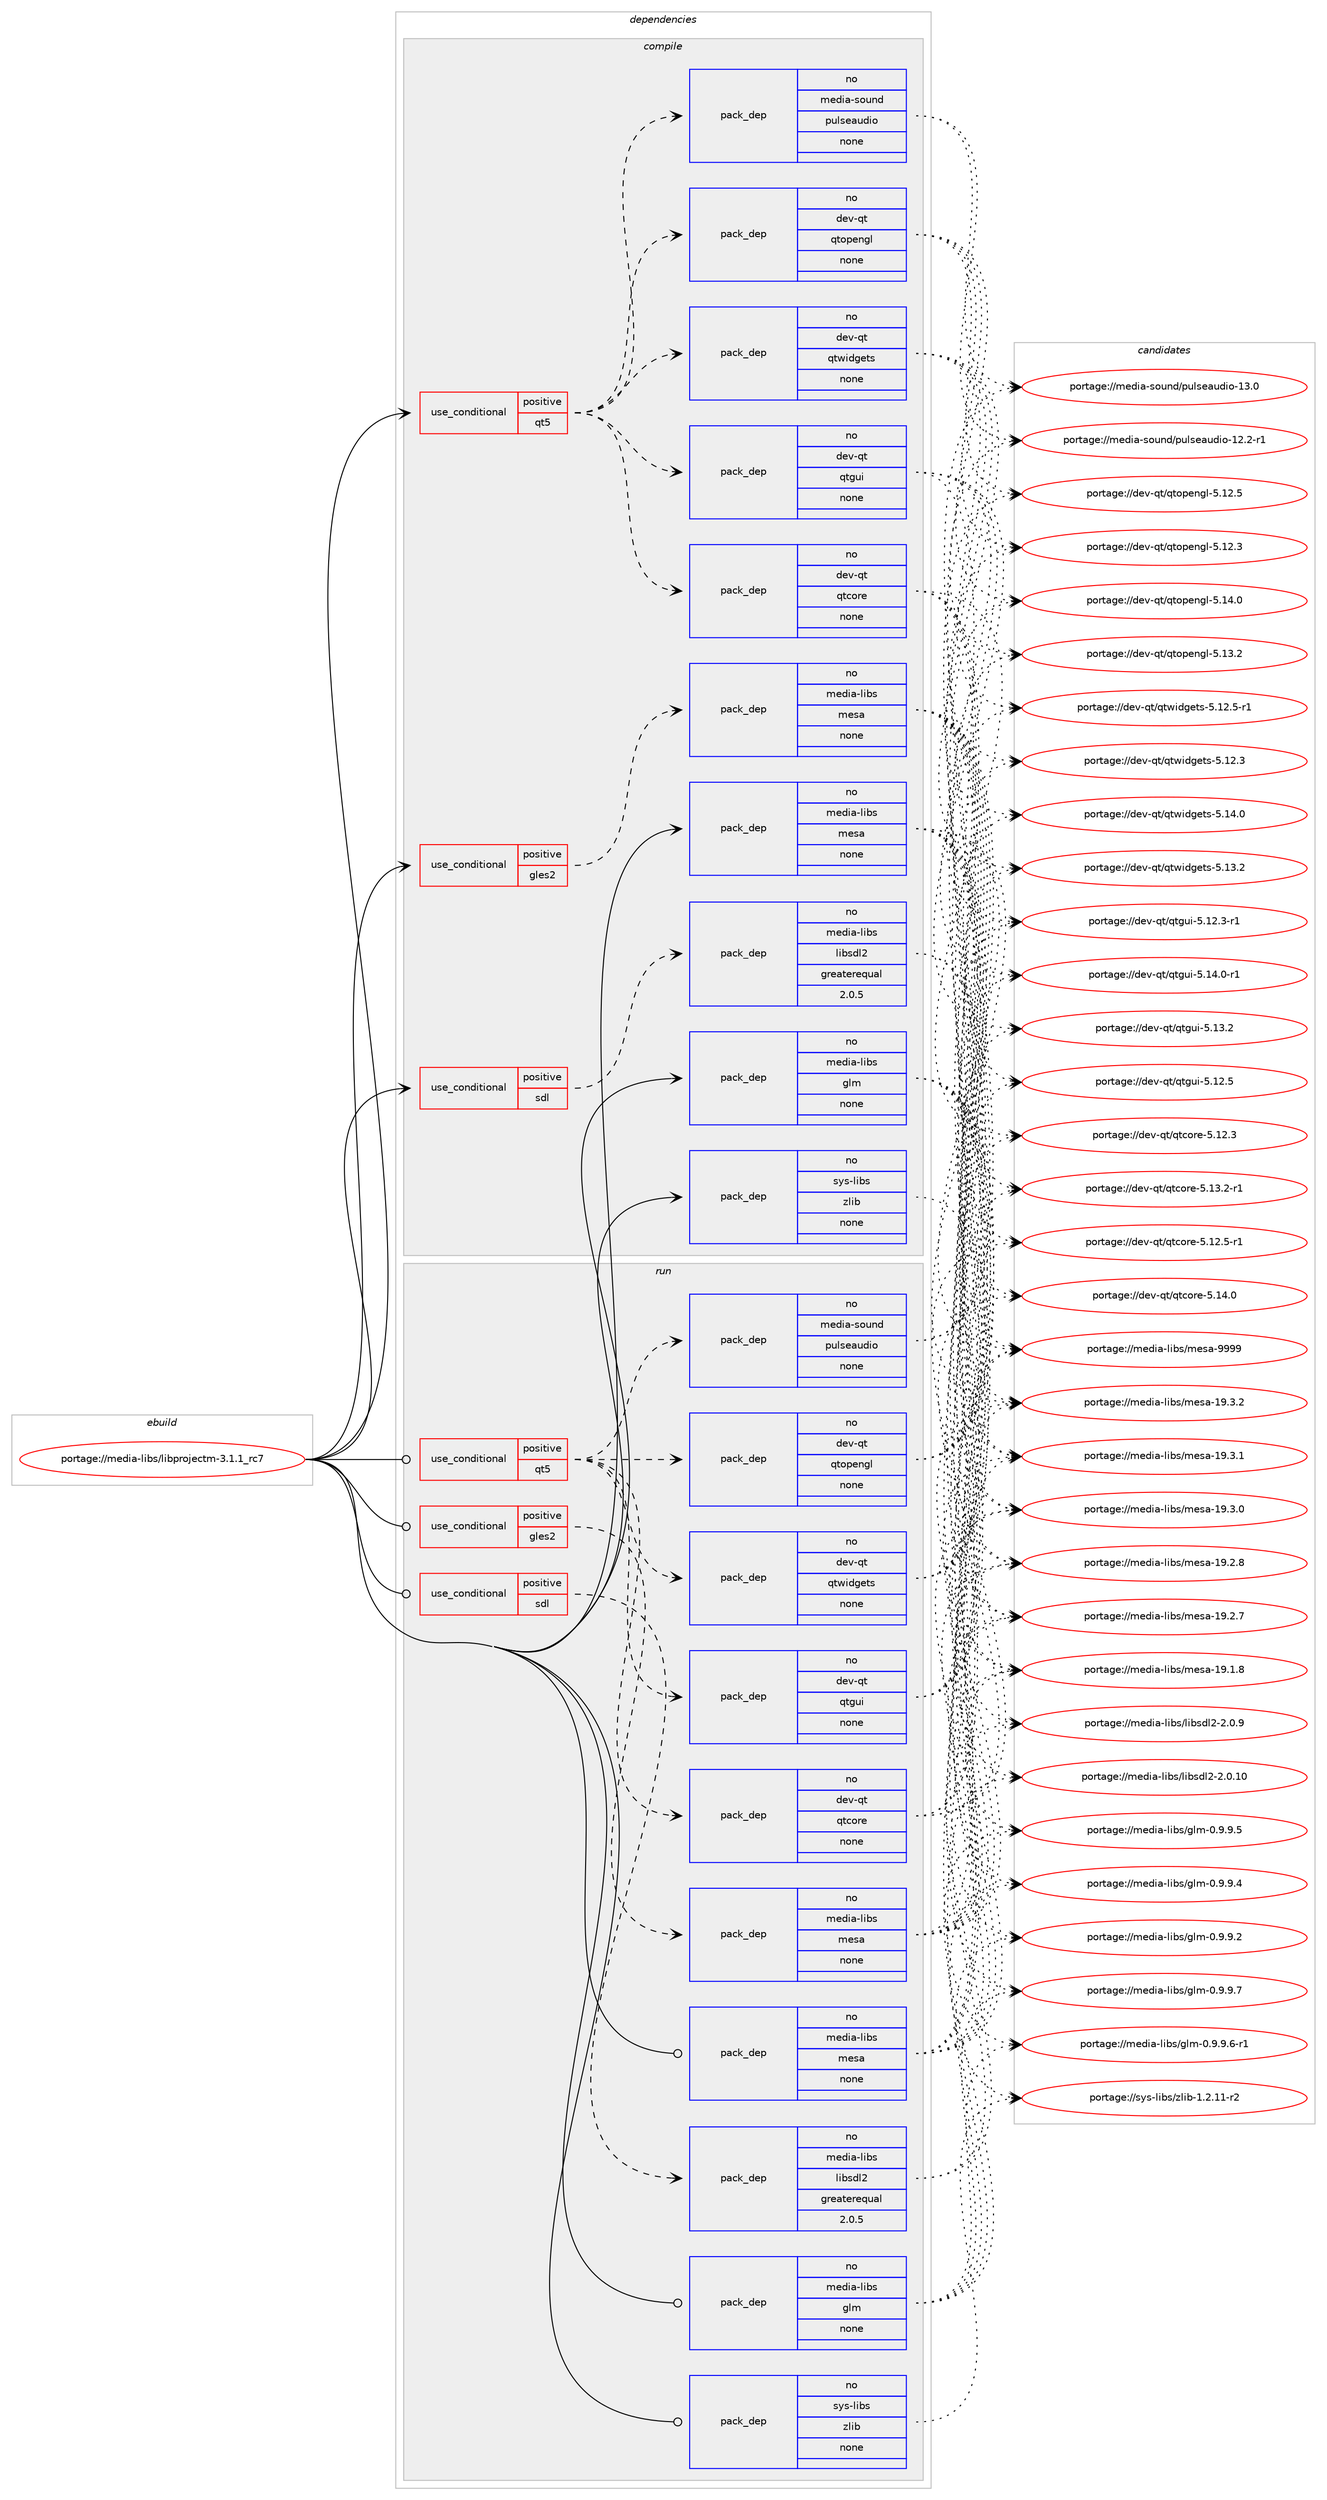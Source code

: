 digraph prolog {

# *************
# Graph options
# *************

newrank=true;
concentrate=true;
compound=true;
graph [rankdir=LR,fontname=Helvetica,fontsize=10,ranksep=1.5];#, ranksep=2.5, nodesep=0.2];
edge  [arrowhead=vee];
node  [fontname=Helvetica,fontsize=10];

# **********
# The ebuild
# **********

subgraph cluster_leftcol {
color=gray;
rank=same;
label=<<i>ebuild</i>>;
id [label="portage://media-libs/libprojectm-3.1.1_rc7", color=red, width=4, href="../media-libs/libprojectm-3.1.1_rc7.svg"];
}

# ****************
# The dependencies
# ****************

subgraph cluster_midcol {
color=gray;
label=<<i>dependencies</i>>;
subgraph cluster_compile {
fillcolor="#eeeeee";
style=filled;
label=<<i>compile</i>>;
subgraph cond48042 {
dependency210477 [label=<<TABLE BORDER="0" CELLBORDER="1" CELLSPACING="0" CELLPADDING="4"><TR><TD ROWSPAN="3" CELLPADDING="10">use_conditional</TD></TR><TR><TD>positive</TD></TR><TR><TD>gles2</TD></TR></TABLE>>, shape=none, color=red];
subgraph pack159175 {
dependency210478 [label=<<TABLE BORDER="0" CELLBORDER="1" CELLSPACING="0" CELLPADDING="4" WIDTH="220"><TR><TD ROWSPAN="6" CELLPADDING="30">pack_dep</TD></TR><TR><TD WIDTH="110">no</TD></TR><TR><TD>media-libs</TD></TR><TR><TD>mesa</TD></TR><TR><TD>none</TD></TR><TR><TD></TD></TR></TABLE>>, shape=none, color=blue];
}
dependency210477:e -> dependency210478:w [weight=20,style="dashed",arrowhead="vee"];
}
id:e -> dependency210477:w [weight=20,style="solid",arrowhead="vee"];
subgraph cond48043 {
dependency210479 [label=<<TABLE BORDER="0" CELLBORDER="1" CELLSPACING="0" CELLPADDING="4"><TR><TD ROWSPAN="3" CELLPADDING="10">use_conditional</TD></TR><TR><TD>positive</TD></TR><TR><TD>qt5</TD></TR></TABLE>>, shape=none, color=red];
subgraph pack159176 {
dependency210480 [label=<<TABLE BORDER="0" CELLBORDER="1" CELLSPACING="0" CELLPADDING="4" WIDTH="220"><TR><TD ROWSPAN="6" CELLPADDING="30">pack_dep</TD></TR><TR><TD WIDTH="110">no</TD></TR><TR><TD>dev-qt</TD></TR><TR><TD>qtcore</TD></TR><TR><TD>none</TD></TR><TR><TD></TD></TR></TABLE>>, shape=none, color=blue];
}
dependency210479:e -> dependency210480:w [weight=20,style="dashed",arrowhead="vee"];
subgraph pack159177 {
dependency210481 [label=<<TABLE BORDER="0" CELLBORDER="1" CELLSPACING="0" CELLPADDING="4" WIDTH="220"><TR><TD ROWSPAN="6" CELLPADDING="30">pack_dep</TD></TR><TR><TD WIDTH="110">no</TD></TR><TR><TD>dev-qt</TD></TR><TR><TD>qtgui</TD></TR><TR><TD>none</TD></TR><TR><TD></TD></TR></TABLE>>, shape=none, color=blue];
}
dependency210479:e -> dependency210481:w [weight=20,style="dashed",arrowhead="vee"];
subgraph pack159178 {
dependency210482 [label=<<TABLE BORDER="0" CELLBORDER="1" CELLSPACING="0" CELLPADDING="4" WIDTH="220"><TR><TD ROWSPAN="6" CELLPADDING="30">pack_dep</TD></TR><TR><TD WIDTH="110">no</TD></TR><TR><TD>dev-qt</TD></TR><TR><TD>qtwidgets</TD></TR><TR><TD>none</TD></TR><TR><TD></TD></TR></TABLE>>, shape=none, color=blue];
}
dependency210479:e -> dependency210482:w [weight=20,style="dashed",arrowhead="vee"];
subgraph pack159179 {
dependency210483 [label=<<TABLE BORDER="0" CELLBORDER="1" CELLSPACING="0" CELLPADDING="4" WIDTH="220"><TR><TD ROWSPAN="6" CELLPADDING="30">pack_dep</TD></TR><TR><TD WIDTH="110">no</TD></TR><TR><TD>dev-qt</TD></TR><TR><TD>qtopengl</TD></TR><TR><TD>none</TD></TR><TR><TD></TD></TR></TABLE>>, shape=none, color=blue];
}
dependency210479:e -> dependency210483:w [weight=20,style="dashed",arrowhead="vee"];
subgraph pack159180 {
dependency210484 [label=<<TABLE BORDER="0" CELLBORDER="1" CELLSPACING="0" CELLPADDING="4" WIDTH="220"><TR><TD ROWSPAN="6" CELLPADDING="30">pack_dep</TD></TR><TR><TD WIDTH="110">no</TD></TR><TR><TD>media-sound</TD></TR><TR><TD>pulseaudio</TD></TR><TR><TD>none</TD></TR><TR><TD></TD></TR></TABLE>>, shape=none, color=blue];
}
dependency210479:e -> dependency210484:w [weight=20,style="dashed",arrowhead="vee"];
}
id:e -> dependency210479:w [weight=20,style="solid",arrowhead="vee"];
subgraph cond48044 {
dependency210485 [label=<<TABLE BORDER="0" CELLBORDER="1" CELLSPACING="0" CELLPADDING="4"><TR><TD ROWSPAN="3" CELLPADDING="10">use_conditional</TD></TR><TR><TD>positive</TD></TR><TR><TD>sdl</TD></TR></TABLE>>, shape=none, color=red];
subgraph pack159181 {
dependency210486 [label=<<TABLE BORDER="0" CELLBORDER="1" CELLSPACING="0" CELLPADDING="4" WIDTH="220"><TR><TD ROWSPAN="6" CELLPADDING="30">pack_dep</TD></TR><TR><TD WIDTH="110">no</TD></TR><TR><TD>media-libs</TD></TR><TR><TD>libsdl2</TD></TR><TR><TD>greaterequal</TD></TR><TR><TD>2.0.5</TD></TR></TABLE>>, shape=none, color=blue];
}
dependency210485:e -> dependency210486:w [weight=20,style="dashed",arrowhead="vee"];
}
id:e -> dependency210485:w [weight=20,style="solid",arrowhead="vee"];
subgraph pack159182 {
dependency210487 [label=<<TABLE BORDER="0" CELLBORDER="1" CELLSPACING="0" CELLPADDING="4" WIDTH="220"><TR><TD ROWSPAN="6" CELLPADDING="30">pack_dep</TD></TR><TR><TD WIDTH="110">no</TD></TR><TR><TD>media-libs</TD></TR><TR><TD>glm</TD></TR><TR><TD>none</TD></TR><TR><TD></TD></TR></TABLE>>, shape=none, color=blue];
}
id:e -> dependency210487:w [weight=20,style="solid",arrowhead="vee"];
subgraph pack159183 {
dependency210488 [label=<<TABLE BORDER="0" CELLBORDER="1" CELLSPACING="0" CELLPADDING="4" WIDTH="220"><TR><TD ROWSPAN="6" CELLPADDING="30">pack_dep</TD></TR><TR><TD WIDTH="110">no</TD></TR><TR><TD>media-libs</TD></TR><TR><TD>mesa</TD></TR><TR><TD>none</TD></TR><TR><TD></TD></TR></TABLE>>, shape=none, color=blue];
}
id:e -> dependency210488:w [weight=20,style="solid",arrowhead="vee"];
subgraph pack159184 {
dependency210489 [label=<<TABLE BORDER="0" CELLBORDER="1" CELLSPACING="0" CELLPADDING="4" WIDTH="220"><TR><TD ROWSPAN="6" CELLPADDING="30">pack_dep</TD></TR><TR><TD WIDTH="110">no</TD></TR><TR><TD>sys-libs</TD></TR><TR><TD>zlib</TD></TR><TR><TD>none</TD></TR><TR><TD></TD></TR></TABLE>>, shape=none, color=blue];
}
id:e -> dependency210489:w [weight=20,style="solid",arrowhead="vee"];
}
subgraph cluster_compileandrun {
fillcolor="#eeeeee";
style=filled;
label=<<i>compile and run</i>>;
}
subgraph cluster_run {
fillcolor="#eeeeee";
style=filled;
label=<<i>run</i>>;
subgraph cond48045 {
dependency210490 [label=<<TABLE BORDER="0" CELLBORDER="1" CELLSPACING="0" CELLPADDING="4"><TR><TD ROWSPAN="3" CELLPADDING="10">use_conditional</TD></TR><TR><TD>positive</TD></TR><TR><TD>gles2</TD></TR></TABLE>>, shape=none, color=red];
subgraph pack159185 {
dependency210491 [label=<<TABLE BORDER="0" CELLBORDER="1" CELLSPACING="0" CELLPADDING="4" WIDTH="220"><TR><TD ROWSPAN="6" CELLPADDING="30">pack_dep</TD></TR><TR><TD WIDTH="110">no</TD></TR><TR><TD>media-libs</TD></TR><TR><TD>mesa</TD></TR><TR><TD>none</TD></TR><TR><TD></TD></TR></TABLE>>, shape=none, color=blue];
}
dependency210490:e -> dependency210491:w [weight=20,style="dashed",arrowhead="vee"];
}
id:e -> dependency210490:w [weight=20,style="solid",arrowhead="odot"];
subgraph cond48046 {
dependency210492 [label=<<TABLE BORDER="0" CELLBORDER="1" CELLSPACING="0" CELLPADDING="4"><TR><TD ROWSPAN="3" CELLPADDING="10">use_conditional</TD></TR><TR><TD>positive</TD></TR><TR><TD>qt5</TD></TR></TABLE>>, shape=none, color=red];
subgraph pack159186 {
dependency210493 [label=<<TABLE BORDER="0" CELLBORDER="1" CELLSPACING="0" CELLPADDING="4" WIDTH="220"><TR><TD ROWSPAN="6" CELLPADDING="30">pack_dep</TD></TR><TR><TD WIDTH="110">no</TD></TR><TR><TD>dev-qt</TD></TR><TR><TD>qtcore</TD></TR><TR><TD>none</TD></TR><TR><TD></TD></TR></TABLE>>, shape=none, color=blue];
}
dependency210492:e -> dependency210493:w [weight=20,style="dashed",arrowhead="vee"];
subgraph pack159187 {
dependency210494 [label=<<TABLE BORDER="0" CELLBORDER="1" CELLSPACING="0" CELLPADDING="4" WIDTH="220"><TR><TD ROWSPAN="6" CELLPADDING="30">pack_dep</TD></TR><TR><TD WIDTH="110">no</TD></TR><TR><TD>dev-qt</TD></TR><TR><TD>qtgui</TD></TR><TR><TD>none</TD></TR><TR><TD></TD></TR></TABLE>>, shape=none, color=blue];
}
dependency210492:e -> dependency210494:w [weight=20,style="dashed",arrowhead="vee"];
subgraph pack159188 {
dependency210495 [label=<<TABLE BORDER="0" CELLBORDER="1" CELLSPACING="0" CELLPADDING="4" WIDTH="220"><TR><TD ROWSPAN="6" CELLPADDING="30">pack_dep</TD></TR><TR><TD WIDTH="110">no</TD></TR><TR><TD>dev-qt</TD></TR><TR><TD>qtwidgets</TD></TR><TR><TD>none</TD></TR><TR><TD></TD></TR></TABLE>>, shape=none, color=blue];
}
dependency210492:e -> dependency210495:w [weight=20,style="dashed",arrowhead="vee"];
subgraph pack159189 {
dependency210496 [label=<<TABLE BORDER="0" CELLBORDER="1" CELLSPACING="0" CELLPADDING="4" WIDTH="220"><TR><TD ROWSPAN="6" CELLPADDING="30">pack_dep</TD></TR><TR><TD WIDTH="110">no</TD></TR><TR><TD>dev-qt</TD></TR><TR><TD>qtopengl</TD></TR><TR><TD>none</TD></TR><TR><TD></TD></TR></TABLE>>, shape=none, color=blue];
}
dependency210492:e -> dependency210496:w [weight=20,style="dashed",arrowhead="vee"];
subgraph pack159190 {
dependency210497 [label=<<TABLE BORDER="0" CELLBORDER="1" CELLSPACING="0" CELLPADDING="4" WIDTH="220"><TR><TD ROWSPAN="6" CELLPADDING="30">pack_dep</TD></TR><TR><TD WIDTH="110">no</TD></TR><TR><TD>media-sound</TD></TR><TR><TD>pulseaudio</TD></TR><TR><TD>none</TD></TR><TR><TD></TD></TR></TABLE>>, shape=none, color=blue];
}
dependency210492:e -> dependency210497:w [weight=20,style="dashed",arrowhead="vee"];
}
id:e -> dependency210492:w [weight=20,style="solid",arrowhead="odot"];
subgraph cond48047 {
dependency210498 [label=<<TABLE BORDER="0" CELLBORDER="1" CELLSPACING="0" CELLPADDING="4"><TR><TD ROWSPAN="3" CELLPADDING="10">use_conditional</TD></TR><TR><TD>positive</TD></TR><TR><TD>sdl</TD></TR></TABLE>>, shape=none, color=red];
subgraph pack159191 {
dependency210499 [label=<<TABLE BORDER="0" CELLBORDER="1" CELLSPACING="0" CELLPADDING="4" WIDTH="220"><TR><TD ROWSPAN="6" CELLPADDING="30">pack_dep</TD></TR><TR><TD WIDTH="110">no</TD></TR><TR><TD>media-libs</TD></TR><TR><TD>libsdl2</TD></TR><TR><TD>greaterequal</TD></TR><TR><TD>2.0.5</TD></TR></TABLE>>, shape=none, color=blue];
}
dependency210498:e -> dependency210499:w [weight=20,style="dashed",arrowhead="vee"];
}
id:e -> dependency210498:w [weight=20,style="solid",arrowhead="odot"];
subgraph pack159192 {
dependency210500 [label=<<TABLE BORDER="0" CELLBORDER="1" CELLSPACING="0" CELLPADDING="4" WIDTH="220"><TR><TD ROWSPAN="6" CELLPADDING="30">pack_dep</TD></TR><TR><TD WIDTH="110">no</TD></TR><TR><TD>media-libs</TD></TR><TR><TD>glm</TD></TR><TR><TD>none</TD></TR><TR><TD></TD></TR></TABLE>>, shape=none, color=blue];
}
id:e -> dependency210500:w [weight=20,style="solid",arrowhead="odot"];
subgraph pack159193 {
dependency210501 [label=<<TABLE BORDER="0" CELLBORDER="1" CELLSPACING="0" CELLPADDING="4" WIDTH="220"><TR><TD ROWSPAN="6" CELLPADDING="30">pack_dep</TD></TR><TR><TD WIDTH="110">no</TD></TR><TR><TD>media-libs</TD></TR><TR><TD>mesa</TD></TR><TR><TD>none</TD></TR><TR><TD></TD></TR></TABLE>>, shape=none, color=blue];
}
id:e -> dependency210501:w [weight=20,style="solid",arrowhead="odot"];
subgraph pack159194 {
dependency210502 [label=<<TABLE BORDER="0" CELLBORDER="1" CELLSPACING="0" CELLPADDING="4" WIDTH="220"><TR><TD ROWSPAN="6" CELLPADDING="30">pack_dep</TD></TR><TR><TD WIDTH="110">no</TD></TR><TR><TD>sys-libs</TD></TR><TR><TD>zlib</TD></TR><TR><TD>none</TD></TR><TR><TD></TD></TR></TABLE>>, shape=none, color=blue];
}
id:e -> dependency210502:w [weight=20,style="solid",arrowhead="odot"];
}
}

# **************
# The candidates
# **************

subgraph cluster_choices {
rank=same;
color=gray;
label=<<i>candidates</i>>;

subgraph choice159175 {
color=black;
nodesep=1;
choice10910110010597451081059811547109101115974557575757 [label="portage://media-libs/mesa-9999", color=red, width=4,href="../media-libs/mesa-9999.svg"];
choice109101100105974510810598115471091011159745495746514650 [label="portage://media-libs/mesa-19.3.2", color=red, width=4,href="../media-libs/mesa-19.3.2.svg"];
choice109101100105974510810598115471091011159745495746514649 [label="portage://media-libs/mesa-19.3.1", color=red, width=4,href="../media-libs/mesa-19.3.1.svg"];
choice109101100105974510810598115471091011159745495746514648 [label="portage://media-libs/mesa-19.3.0", color=red, width=4,href="../media-libs/mesa-19.3.0.svg"];
choice109101100105974510810598115471091011159745495746504656 [label="portage://media-libs/mesa-19.2.8", color=red, width=4,href="../media-libs/mesa-19.2.8.svg"];
choice109101100105974510810598115471091011159745495746504655 [label="portage://media-libs/mesa-19.2.7", color=red, width=4,href="../media-libs/mesa-19.2.7.svg"];
choice109101100105974510810598115471091011159745495746494656 [label="portage://media-libs/mesa-19.1.8", color=red, width=4,href="../media-libs/mesa-19.1.8.svg"];
dependency210478:e -> choice10910110010597451081059811547109101115974557575757:w [style=dotted,weight="100"];
dependency210478:e -> choice109101100105974510810598115471091011159745495746514650:w [style=dotted,weight="100"];
dependency210478:e -> choice109101100105974510810598115471091011159745495746514649:w [style=dotted,weight="100"];
dependency210478:e -> choice109101100105974510810598115471091011159745495746514648:w [style=dotted,weight="100"];
dependency210478:e -> choice109101100105974510810598115471091011159745495746504656:w [style=dotted,weight="100"];
dependency210478:e -> choice109101100105974510810598115471091011159745495746504655:w [style=dotted,weight="100"];
dependency210478:e -> choice109101100105974510810598115471091011159745495746494656:w [style=dotted,weight="100"];
}
subgraph choice159176 {
color=black;
nodesep=1;
choice10010111845113116471131169911111410145534649524648 [label="portage://dev-qt/qtcore-5.14.0", color=red, width=4,href="../dev-qt/qtcore-5.14.0.svg"];
choice100101118451131164711311699111114101455346495146504511449 [label="portage://dev-qt/qtcore-5.13.2-r1", color=red, width=4,href="../dev-qt/qtcore-5.13.2-r1.svg"];
choice100101118451131164711311699111114101455346495046534511449 [label="portage://dev-qt/qtcore-5.12.5-r1", color=red, width=4,href="../dev-qt/qtcore-5.12.5-r1.svg"];
choice10010111845113116471131169911111410145534649504651 [label="portage://dev-qt/qtcore-5.12.3", color=red, width=4,href="../dev-qt/qtcore-5.12.3.svg"];
dependency210480:e -> choice10010111845113116471131169911111410145534649524648:w [style=dotted,weight="100"];
dependency210480:e -> choice100101118451131164711311699111114101455346495146504511449:w [style=dotted,weight="100"];
dependency210480:e -> choice100101118451131164711311699111114101455346495046534511449:w [style=dotted,weight="100"];
dependency210480:e -> choice10010111845113116471131169911111410145534649504651:w [style=dotted,weight="100"];
}
subgraph choice159177 {
color=black;
nodesep=1;
choice1001011184511311647113116103117105455346495246484511449 [label="portage://dev-qt/qtgui-5.14.0-r1", color=red, width=4,href="../dev-qt/qtgui-5.14.0-r1.svg"];
choice100101118451131164711311610311710545534649514650 [label="portage://dev-qt/qtgui-5.13.2", color=red, width=4,href="../dev-qt/qtgui-5.13.2.svg"];
choice100101118451131164711311610311710545534649504653 [label="portage://dev-qt/qtgui-5.12.5", color=red, width=4,href="../dev-qt/qtgui-5.12.5.svg"];
choice1001011184511311647113116103117105455346495046514511449 [label="portage://dev-qt/qtgui-5.12.3-r1", color=red, width=4,href="../dev-qt/qtgui-5.12.3-r1.svg"];
dependency210481:e -> choice1001011184511311647113116103117105455346495246484511449:w [style=dotted,weight="100"];
dependency210481:e -> choice100101118451131164711311610311710545534649514650:w [style=dotted,weight="100"];
dependency210481:e -> choice100101118451131164711311610311710545534649504653:w [style=dotted,weight="100"];
dependency210481:e -> choice1001011184511311647113116103117105455346495046514511449:w [style=dotted,weight="100"];
}
subgraph choice159178 {
color=black;
nodesep=1;
choice100101118451131164711311611910510010310111611545534649524648 [label="portage://dev-qt/qtwidgets-5.14.0", color=red, width=4,href="../dev-qt/qtwidgets-5.14.0.svg"];
choice100101118451131164711311611910510010310111611545534649514650 [label="portage://dev-qt/qtwidgets-5.13.2", color=red, width=4,href="../dev-qt/qtwidgets-5.13.2.svg"];
choice1001011184511311647113116119105100103101116115455346495046534511449 [label="portage://dev-qt/qtwidgets-5.12.5-r1", color=red, width=4,href="../dev-qt/qtwidgets-5.12.5-r1.svg"];
choice100101118451131164711311611910510010310111611545534649504651 [label="portage://dev-qt/qtwidgets-5.12.3", color=red, width=4,href="../dev-qt/qtwidgets-5.12.3.svg"];
dependency210482:e -> choice100101118451131164711311611910510010310111611545534649524648:w [style=dotted,weight="100"];
dependency210482:e -> choice100101118451131164711311611910510010310111611545534649514650:w [style=dotted,weight="100"];
dependency210482:e -> choice1001011184511311647113116119105100103101116115455346495046534511449:w [style=dotted,weight="100"];
dependency210482:e -> choice100101118451131164711311611910510010310111611545534649504651:w [style=dotted,weight="100"];
}
subgraph choice159179 {
color=black;
nodesep=1;
choice100101118451131164711311611111210111010310845534649524648 [label="portage://dev-qt/qtopengl-5.14.0", color=red, width=4,href="../dev-qt/qtopengl-5.14.0.svg"];
choice100101118451131164711311611111210111010310845534649514650 [label="portage://dev-qt/qtopengl-5.13.2", color=red, width=4,href="../dev-qt/qtopengl-5.13.2.svg"];
choice100101118451131164711311611111210111010310845534649504653 [label="portage://dev-qt/qtopengl-5.12.5", color=red, width=4,href="../dev-qt/qtopengl-5.12.5.svg"];
choice100101118451131164711311611111210111010310845534649504651 [label="portage://dev-qt/qtopengl-5.12.3", color=red, width=4,href="../dev-qt/qtopengl-5.12.3.svg"];
dependency210483:e -> choice100101118451131164711311611111210111010310845534649524648:w [style=dotted,weight="100"];
dependency210483:e -> choice100101118451131164711311611111210111010310845534649514650:w [style=dotted,weight="100"];
dependency210483:e -> choice100101118451131164711311611111210111010310845534649504653:w [style=dotted,weight="100"];
dependency210483:e -> choice100101118451131164711311611111210111010310845534649504651:w [style=dotted,weight="100"];
}
subgraph choice159180 {
color=black;
nodesep=1;
choice109101100105974511511111711010047112117108115101971171001051114549514648 [label="portage://media-sound/pulseaudio-13.0", color=red, width=4,href="../media-sound/pulseaudio-13.0.svg"];
choice1091011001059745115111117110100471121171081151019711710010511145495046504511449 [label="portage://media-sound/pulseaudio-12.2-r1", color=red, width=4,href="../media-sound/pulseaudio-12.2-r1.svg"];
dependency210484:e -> choice109101100105974511511111711010047112117108115101971171001051114549514648:w [style=dotted,weight="100"];
dependency210484:e -> choice1091011001059745115111117110100471121171081151019711710010511145495046504511449:w [style=dotted,weight="100"];
}
subgraph choice159181 {
color=black;
nodesep=1;
choice109101100105974510810598115471081059811510010850455046484657 [label="portage://media-libs/libsdl2-2.0.9", color=red, width=4,href="../media-libs/libsdl2-2.0.9.svg"];
choice10910110010597451081059811547108105981151001085045504648464948 [label="portage://media-libs/libsdl2-2.0.10", color=red, width=4,href="../media-libs/libsdl2-2.0.10.svg"];
dependency210486:e -> choice109101100105974510810598115471081059811510010850455046484657:w [style=dotted,weight="100"];
dependency210486:e -> choice10910110010597451081059811547108105981151001085045504648464948:w [style=dotted,weight="100"];
}
subgraph choice159182 {
color=black;
nodesep=1;
choice109101100105974510810598115471031081094548465746574655 [label="portage://media-libs/glm-0.9.9.7", color=red, width=4,href="../media-libs/glm-0.9.9.7.svg"];
choice1091011001059745108105981154710310810945484657465746544511449 [label="portage://media-libs/glm-0.9.9.6-r1", color=red, width=4,href="../media-libs/glm-0.9.9.6-r1.svg"];
choice109101100105974510810598115471031081094548465746574653 [label="portage://media-libs/glm-0.9.9.5", color=red, width=4,href="../media-libs/glm-0.9.9.5.svg"];
choice109101100105974510810598115471031081094548465746574652 [label="portage://media-libs/glm-0.9.9.4", color=red, width=4,href="../media-libs/glm-0.9.9.4.svg"];
choice109101100105974510810598115471031081094548465746574650 [label="portage://media-libs/glm-0.9.9.2", color=red, width=4,href="../media-libs/glm-0.9.9.2.svg"];
dependency210487:e -> choice109101100105974510810598115471031081094548465746574655:w [style=dotted,weight="100"];
dependency210487:e -> choice1091011001059745108105981154710310810945484657465746544511449:w [style=dotted,weight="100"];
dependency210487:e -> choice109101100105974510810598115471031081094548465746574653:w [style=dotted,weight="100"];
dependency210487:e -> choice109101100105974510810598115471031081094548465746574652:w [style=dotted,weight="100"];
dependency210487:e -> choice109101100105974510810598115471031081094548465746574650:w [style=dotted,weight="100"];
}
subgraph choice159183 {
color=black;
nodesep=1;
choice10910110010597451081059811547109101115974557575757 [label="portage://media-libs/mesa-9999", color=red, width=4,href="../media-libs/mesa-9999.svg"];
choice109101100105974510810598115471091011159745495746514650 [label="portage://media-libs/mesa-19.3.2", color=red, width=4,href="../media-libs/mesa-19.3.2.svg"];
choice109101100105974510810598115471091011159745495746514649 [label="portage://media-libs/mesa-19.3.1", color=red, width=4,href="../media-libs/mesa-19.3.1.svg"];
choice109101100105974510810598115471091011159745495746514648 [label="portage://media-libs/mesa-19.3.0", color=red, width=4,href="../media-libs/mesa-19.3.0.svg"];
choice109101100105974510810598115471091011159745495746504656 [label="portage://media-libs/mesa-19.2.8", color=red, width=4,href="../media-libs/mesa-19.2.8.svg"];
choice109101100105974510810598115471091011159745495746504655 [label="portage://media-libs/mesa-19.2.7", color=red, width=4,href="../media-libs/mesa-19.2.7.svg"];
choice109101100105974510810598115471091011159745495746494656 [label="portage://media-libs/mesa-19.1.8", color=red, width=4,href="../media-libs/mesa-19.1.8.svg"];
dependency210488:e -> choice10910110010597451081059811547109101115974557575757:w [style=dotted,weight="100"];
dependency210488:e -> choice109101100105974510810598115471091011159745495746514650:w [style=dotted,weight="100"];
dependency210488:e -> choice109101100105974510810598115471091011159745495746514649:w [style=dotted,weight="100"];
dependency210488:e -> choice109101100105974510810598115471091011159745495746514648:w [style=dotted,weight="100"];
dependency210488:e -> choice109101100105974510810598115471091011159745495746504656:w [style=dotted,weight="100"];
dependency210488:e -> choice109101100105974510810598115471091011159745495746504655:w [style=dotted,weight="100"];
dependency210488:e -> choice109101100105974510810598115471091011159745495746494656:w [style=dotted,weight="100"];
}
subgraph choice159184 {
color=black;
nodesep=1;
choice11512111545108105981154712210810598454946504649494511450 [label="portage://sys-libs/zlib-1.2.11-r2", color=red, width=4,href="../sys-libs/zlib-1.2.11-r2.svg"];
dependency210489:e -> choice11512111545108105981154712210810598454946504649494511450:w [style=dotted,weight="100"];
}
subgraph choice159185 {
color=black;
nodesep=1;
choice10910110010597451081059811547109101115974557575757 [label="portage://media-libs/mesa-9999", color=red, width=4,href="../media-libs/mesa-9999.svg"];
choice109101100105974510810598115471091011159745495746514650 [label="portage://media-libs/mesa-19.3.2", color=red, width=4,href="../media-libs/mesa-19.3.2.svg"];
choice109101100105974510810598115471091011159745495746514649 [label="portage://media-libs/mesa-19.3.1", color=red, width=4,href="../media-libs/mesa-19.3.1.svg"];
choice109101100105974510810598115471091011159745495746514648 [label="portage://media-libs/mesa-19.3.0", color=red, width=4,href="../media-libs/mesa-19.3.0.svg"];
choice109101100105974510810598115471091011159745495746504656 [label="portage://media-libs/mesa-19.2.8", color=red, width=4,href="../media-libs/mesa-19.2.8.svg"];
choice109101100105974510810598115471091011159745495746504655 [label="portage://media-libs/mesa-19.2.7", color=red, width=4,href="../media-libs/mesa-19.2.7.svg"];
choice109101100105974510810598115471091011159745495746494656 [label="portage://media-libs/mesa-19.1.8", color=red, width=4,href="../media-libs/mesa-19.1.8.svg"];
dependency210491:e -> choice10910110010597451081059811547109101115974557575757:w [style=dotted,weight="100"];
dependency210491:e -> choice109101100105974510810598115471091011159745495746514650:w [style=dotted,weight="100"];
dependency210491:e -> choice109101100105974510810598115471091011159745495746514649:w [style=dotted,weight="100"];
dependency210491:e -> choice109101100105974510810598115471091011159745495746514648:w [style=dotted,weight="100"];
dependency210491:e -> choice109101100105974510810598115471091011159745495746504656:w [style=dotted,weight="100"];
dependency210491:e -> choice109101100105974510810598115471091011159745495746504655:w [style=dotted,weight="100"];
dependency210491:e -> choice109101100105974510810598115471091011159745495746494656:w [style=dotted,weight="100"];
}
subgraph choice159186 {
color=black;
nodesep=1;
choice10010111845113116471131169911111410145534649524648 [label="portage://dev-qt/qtcore-5.14.0", color=red, width=4,href="../dev-qt/qtcore-5.14.0.svg"];
choice100101118451131164711311699111114101455346495146504511449 [label="portage://dev-qt/qtcore-5.13.2-r1", color=red, width=4,href="../dev-qt/qtcore-5.13.2-r1.svg"];
choice100101118451131164711311699111114101455346495046534511449 [label="portage://dev-qt/qtcore-5.12.5-r1", color=red, width=4,href="../dev-qt/qtcore-5.12.5-r1.svg"];
choice10010111845113116471131169911111410145534649504651 [label="portage://dev-qt/qtcore-5.12.3", color=red, width=4,href="../dev-qt/qtcore-5.12.3.svg"];
dependency210493:e -> choice10010111845113116471131169911111410145534649524648:w [style=dotted,weight="100"];
dependency210493:e -> choice100101118451131164711311699111114101455346495146504511449:w [style=dotted,weight="100"];
dependency210493:e -> choice100101118451131164711311699111114101455346495046534511449:w [style=dotted,weight="100"];
dependency210493:e -> choice10010111845113116471131169911111410145534649504651:w [style=dotted,weight="100"];
}
subgraph choice159187 {
color=black;
nodesep=1;
choice1001011184511311647113116103117105455346495246484511449 [label="portage://dev-qt/qtgui-5.14.0-r1", color=red, width=4,href="../dev-qt/qtgui-5.14.0-r1.svg"];
choice100101118451131164711311610311710545534649514650 [label="portage://dev-qt/qtgui-5.13.2", color=red, width=4,href="../dev-qt/qtgui-5.13.2.svg"];
choice100101118451131164711311610311710545534649504653 [label="portage://dev-qt/qtgui-5.12.5", color=red, width=4,href="../dev-qt/qtgui-5.12.5.svg"];
choice1001011184511311647113116103117105455346495046514511449 [label="portage://dev-qt/qtgui-5.12.3-r1", color=red, width=4,href="../dev-qt/qtgui-5.12.3-r1.svg"];
dependency210494:e -> choice1001011184511311647113116103117105455346495246484511449:w [style=dotted,weight="100"];
dependency210494:e -> choice100101118451131164711311610311710545534649514650:w [style=dotted,weight="100"];
dependency210494:e -> choice100101118451131164711311610311710545534649504653:w [style=dotted,weight="100"];
dependency210494:e -> choice1001011184511311647113116103117105455346495046514511449:w [style=dotted,weight="100"];
}
subgraph choice159188 {
color=black;
nodesep=1;
choice100101118451131164711311611910510010310111611545534649524648 [label="portage://dev-qt/qtwidgets-5.14.0", color=red, width=4,href="../dev-qt/qtwidgets-5.14.0.svg"];
choice100101118451131164711311611910510010310111611545534649514650 [label="portage://dev-qt/qtwidgets-5.13.2", color=red, width=4,href="../dev-qt/qtwidgets-5.13.2.svg"];
choice1001011184511311647113116119105100103101116115455346495046534511449 [label="portage://dev-qt/qtwidgets-5.12.5-r1", color=red, width=4,href="../dev-qt/qtwidgets-5.12.5-r1.svg"];
choice100101118451131164711311611910510010310111611545534649504651 [label="portage://dev-qt/qtwidgets-5.12.3", color=red, width=4,href="../dev-qt/qtwidgets-5.12.3.svg"];
dependency210495:e -> choice100101118451131164711311611910510010310111611545534649524648:w [style=dotted,weight="100"];
dependency210495:e -> choice100101118451131164711311611910510010310111611545534649514650:w [style=dotted,weight="100"];
dependency210495:e -> choice1001011184511311647113116119105100103101116115455346495046534511449:w [style=dotted,weight="100"];
dependency210495:e -> choice100101118451131164711311611910510010310111611545534649504651:w [style=dotted,weight="100"];
}
subgraph choice159189 {
color=black;
nodesep=1;
choice100101118451131164711311611111210111010310845534649524648 [label="portage://dev-qt/qtopengl-5.14.0", color=red, width=4,href="../dev-qt/qtopengl-5.14.0.svg"];
choice100101118451131164711311611111210111010310845534649514650 [label="portage://dev-qt/qtopengl-5.13.2", color=red, width=4,href="../dev-qt/qtopengl-5.13.2.svg"];
choice100101118451131164711311611111210111010310845534649504653 [label="portage://dev-qt/qtopengl-5.12.5", color=red, width=4,href="../dev-qt/qtopengl-5.12.5.svg"];
choice100101118451131164711311611111210111010310845534649504651 [label="portage://dev-qt/qtopengl-5.12.3", color=red, width=4,href="../dev-qt/qtopengl-5.12.3.svg"];
dependency210496:e -> choice100101118451131164711311611111210111010310845534649524648:w [style=dotted,weight="100"];
dependency210496:e -> choice100101118451131164711311611111210111010310845534649514650:w [style=dotted,weight="100"];
dependency210496:e -> choice100101118451131164711311611111210111010310845534649504653:w [style=dotted,weight="100"];
dependency210496:e -> choice100101118451131164711311611111210111010310845534649504651:w [style=dotted,weight="100"];
}
subgraph choice159190 {
color=black;
nodesep=1;
choice109101100105974511511111711010047112117108115101971171001051114549514648 [label="portage://media-sound/pulseaudio-13.0", color=red, width=4,href="../media-sound/pulseaudio-13.0.svg"];
choice1091011001059745115111117110100471121171081151019711710010511145495046504511449 [label="portage://media-sound/pulseaudio-12.2-r1", color=red, width=4,href="../media-sound/pulseaudio-12.2-r1.svg"];
dependency210497:e -> choice109101100105974511511111711010047112117108115101971171001051114549514648:w [style=dotted,weight="100"];
dependency210497:e -> choice1091011001059745115111117110100471121171081151019711710010511145495046504511449:w [style=dotted,weight="100"];
}
subgraph choice159191 {
color=black;
nodesep=1;
choice109101100105974510810598115471081059811510010850455046484657 [label="portage://media-libs/libsdl2-2.0.9", color=red, width=4,href="../media-libs/libsdl2-2.0.9.svg"];
choice10910110010597451081059811547108105981151001085045504648464948 [label="portage://media-libs/libsdl2-2.0.10", color=red, width=4,href="../media-libs/libsdl2-2.0.10.svg"];
dependency210499:e -> choice109101100105974510810598115471081059811510010850455046484657:w [style=dotted,weight="100"];
dependency210499:e -> choice10910110010597451081059811547108105981151001085045504648464948:w [style=dotted,weight="100"];
}
subgraph choice159192 {
color=black;
nodesep=1;
choice109101100105974510810598115471031081094548465746574655 [label="portage://media-libs/glm-0.9.9.7", color=red, width=4,href="../media-libs/glm-0.9.9.7.svg"];
choice1091011001059745108105981154710310810945484657465746544511449 [label="portage://media-libs/glm-0.9.9.6-r1", color=red, width=4,href="../media-libs/glm-0.9.9.6-r1.svg"];
choice109101100105974510810598115471031081094548465746574653 [label="portage://media-libs/glm-0.9.9.5", color=red, width=4,href="../media-libs/glm-0.9.9.5.svg"];
choice109101100105974510810598115471031081094548465746574652 [label="portage://media-libs/glm-0.9.9.4", color=red, width=4,href="../media-libs/glm-0.9.9.4.svg"];
choice109101100105974510810598115471031081094548465746574650 [label="portage://media-libs/glm-0.9.9.2", color=red, width=4,href="../media-libs/glm-0.9.9.2.svg"];
dependency210500:e -> choice109101100105974510810598115471031081094548465746574655:w [style=dotted,weight="100"];
dependency210500:e -> choice1091011001059745108105981154710310810945484657465746544511449:w [style=dotted,weight="100"];
dependency210500:e -> choice109101100105974510810598115471031081094548465746574653:w [style=dotted,weight="100"];
dependency210500:e -> choice109101100105974510810598115471031081094548465746574652:w [style=dotted,weight="100"];
dependency210500:e -> choice109101100105974510810598115471031081094548465746574650:w [style=dotted,weight="100"];
}
subgraph choice159193 {
color=black;
nodesep=1;
choice10910110010597451081059811547109101115974557575757 [label="portage://media-libs/mesa-9999", color=red, width=4,href="../media-libs/mesa-9999.svg"];
choice109101100105974510810598115471091011159745495746514650 [label="portage://media-libs/mesa-19.3.2", color=red, width=4,href="../media-libs/mesa-19.3.2.svg"];
choice109101100105974510810598115471091011159745495746514649 [label="portage://media-libs/mesa-19.3.1", color=red, width=4,href="../media-libs/mesa-19.3.1.svg"];
choice109101100105974510810598115471091011159745495746514648 [label="portage://media-libs/mesa-19.3.0", color=red, width=4,href="../media-libs/mesa-19.3.0.svg"];
choice109101100105974510810598115471091011159745495746504656 [label="portage://media-libs/mesa-19.2.8", color=red, width=4,href="../media-libs/mesa-19.2.8.svg"];
choice109101100105974510810598115471091011159745495746504655 [label="portage://media-libs/mesa-19.2.7", color=red, width=4,href="../media-libs/mesa-19.2.7.svg"];
choice109101100105974510810598115471091011159745495746494656 [label="portage://media-libs/mesa-19.1.8", color=red, width=4,href="../media-libs/mesa-19.1.8.svg"];
dependency210501:e -> choice10910110010597451081059811547109101115974557575757:w [style=dotted,weight="100"];
dependency210501:e -> choice109101100105974510810598115471091011159745495746514650:w [style=dotted,weight="100"];
dependency210501:e -> choice109101100105974510810598115471091011159745495746514649:w [style=dotted,weight="100"];
dependency210501:e -> choice109101100105974510810598115471091011159745495746514648:w [style=dotted,weight="100"];
dependency210501:e -> choice109101100105974510810598115471091011159745495746504656:w [style=dotted,weight="100"];
dependency210501:e -> choice109101100105974510810598115471091011159745495746504655:w [style=dotted,weight="100"];
dependency210501:e -> choice109101100105974510810598115471091011159745495746494656:w [style=dotted,weight="100"];
}
subgraph choice159194 {
color=black;
nodesep=1;
choice11512111545108105981154712210810598454946504649494511450 [label="portage://sys-libs/zlib-1.2.11-r2", color=red, width=4,href="../sys-libs/zlib-1.2.11-r2.svg"];
dependency210502:e -> choice11512111545108105981154712210810598454946504649494511450:w [style=dotted,weight="100"];
}
}

}
